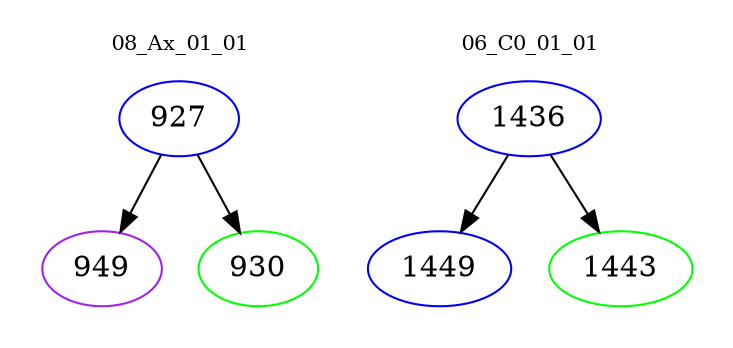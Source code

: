 digraph{
subgraph cluster_0 {
color = white
label = "08_Ax_01_01";
fontsize=10;
T0_927 [label="927", color="blue"]
T0_927 -> T0_949 [color="black"]
T0_949 [label="949", color="purple"]
T0_927 -> T0_930 [color="black"]
T0_930 [label="930", color="green"]
}
subgraph cluster_1 {
color = white
label = "06_C0_01_01";
fontsize=10;
T1_1436 [label="1436", color="blue"]
T1_1436 -> T1_1449 [color="black"]
T1_1449 [label="1449", color="blue"]
T1_1436 -> T1_1443 [color="black"]
T1_1443 [label="1443", color="green"]
}
}
